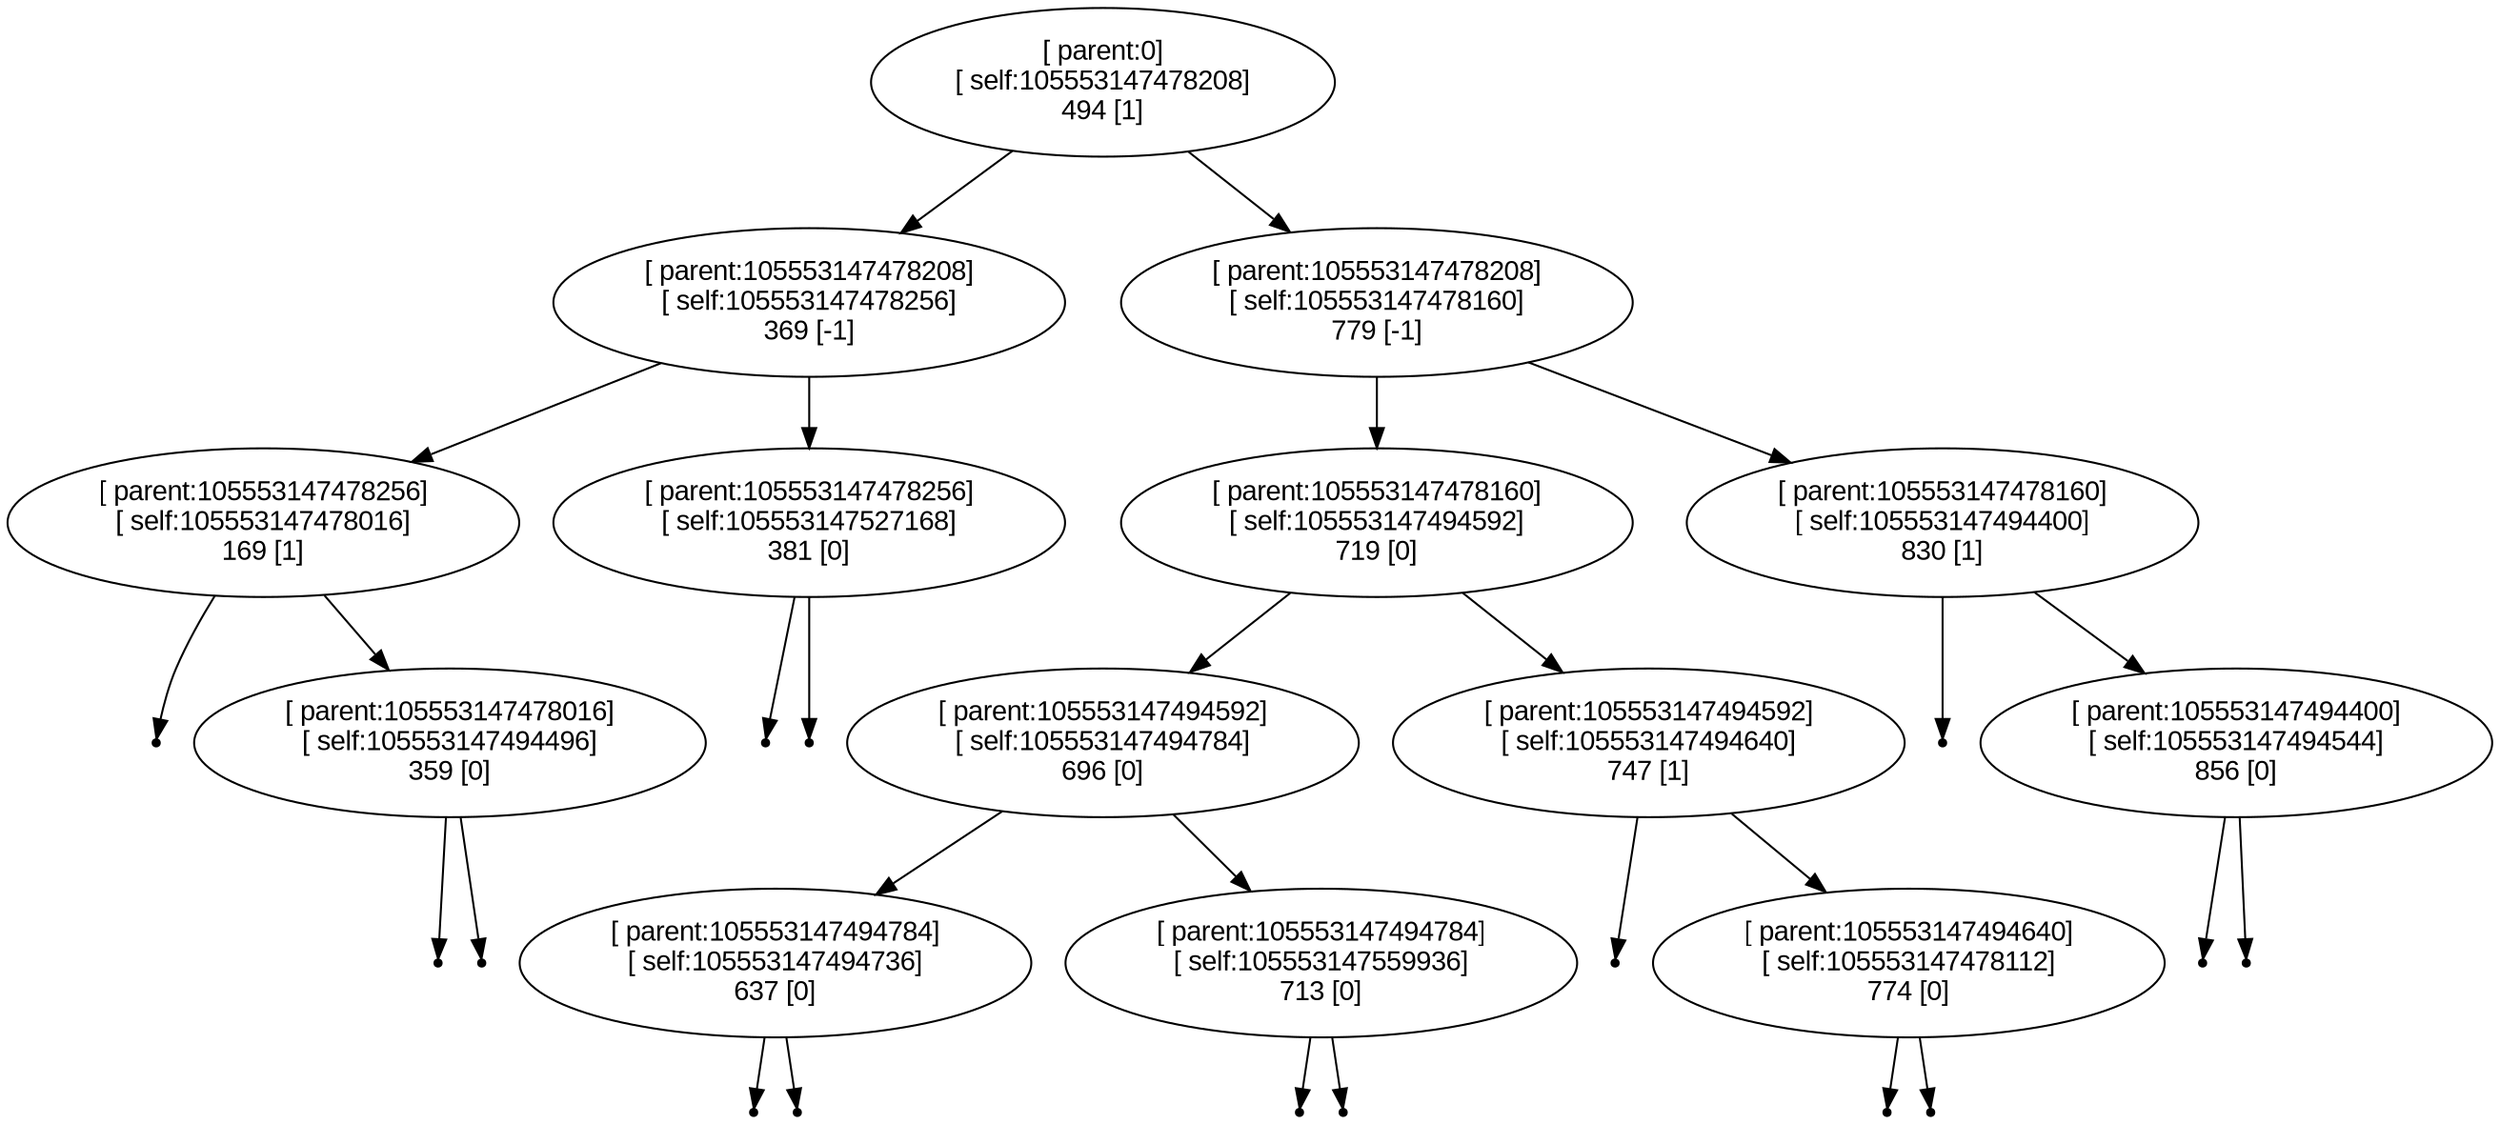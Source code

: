 digraph BST {
    node [fontname="Arial"];
    "[ parent:0]
[ self:105553147478208]
494 [1]" -> "[ parent:105553147478208]
[ self:105553147478256]
369 [-1]";
    "[ parent:0]
[ self:105553147478208]
494 [1]" -> "[ parent:105553147478208]
[ self:105553147478160]
779 [-1]";
    "[ parent:105553147478208]
[ self:105553147478256]
369 [-1]" -> "[ parent:105553147478256]
[ self:105553147478016]
169 [1]";
    "[ parent:105553147478208]
[ self:105553147478256]
369 [-1]" -> "[ parent:105553147478256]
[ self:105553147527168]
381 [0]";
    null126 [shape=point];
    "[ parent:105553147478256]
[ self:105553147478016]
169 [1]" -> "null126"
    "[ parent:105553147478256]
[ self:105553147478016]
169 [1]" -> "[ parent:105553147478016]
[ self:105553147494496]
359 [0]";
    null127 [shape=point];
    "[ parent:105553147478016]
[ self:105553147494496]
359 [0]" -> "null127"
    null128 [shape=point];
    "[ parent:105553147478016]
[ self:105553147494496]
359 [0]" -> "null128"
    null129 [shape=point];
    "[ parent:105553147478256]
[ self:105553147527168]
381 [0]" -> "null129"
    null130 [shape=point];
    "[ parent:105553147478256]
[ self:105553147527168]
381 [0]" -> "null130"
    "[ parent:105553147478208]
[ self:105553147478160]
779 [-1]" -> "[ parent:105553147478160]
[ self:105553147494592]
719 [0]";
    "[ parent:105553147478208]
[ self:105553147478160]
779 [-1]" -> "[ parent:105553147478160]
[ self:105553147494400]
830 [1]";
    "[ parent:105553147478160]
[ self:105553147494592]
719 [0]" -> "[ parent:105553147494592]
[ self:105553147494784]
696 [0]";
    "[ parent:105553147478160]
[ self:105553147494592]
719 [0]" -> "[ parent:105553147494592]
[ self:105553147494640]
747 [1]";
    "[ parent:105553147494592]
[ self:105553147494784]
696 [0]" -> "[ parent:105553147494784]
[ self:105553147494736]
637 [0]";
    "[ parent:105553147494592]
[ self:105553147494784]
696 [0]" -> "[ parent:105553147494784]
[ self:105553147559936]
713 [0]";
    null131 [shape=point];
    "[ parent:105553147494784]
[ self:105553147494736]
637 [0]" -> "null131"
    null132 [shape=point];
    "[ parent:105553147494784]
[ self:105553147494736]
637 [0]" -> "null132"
    null133 [shape=point];
    "[ parent:105553147494784]
[ self:105553147559936]
713 [0]" -> "null133"
    null134 [shape=point];
    "[ parent:105553147494784]
[ self:105553147559936]
713 [0]" -> "null134"
    null135 [shape=point];
    "[ parent:105553147494592]
[ self:105553147494640]
747 [1]" -> "null135"
    "[ parent:105553147494592]
[ self:105553147494640]
747 [1]" -> "[ parent:105553147494640]
[ self:105553147478112]
774 [0]";
    null136 [shape=point];
    "[ parent:105553147494640]
[ self:105553147478112]
774 [0]" -> "null136"
    null137 [shape=point];
    "[ parent:105553147494640]
[ self:105553147478112]
774 [0]" -> "null137"
    null138 [shape=point];
    "[ parent:105553147478160]
[ self:105553147494400]
830 [1]" -> "null138"
    "[ parent:105553147478160]
[ self:105553147494400]
830 [1]" -> "[ parent:105553147494400]
[ self:105553147494544]
856 [0]";
    null139 [shape=point];
    "[ parent:105553147494400]
[ self:105553147494544]
856 [0]" -> "null139"
    null140 [shape=point];
    "[ parent:105553147494400]
[ self:105553147494544]
856 [0]" -> "null140"
}
